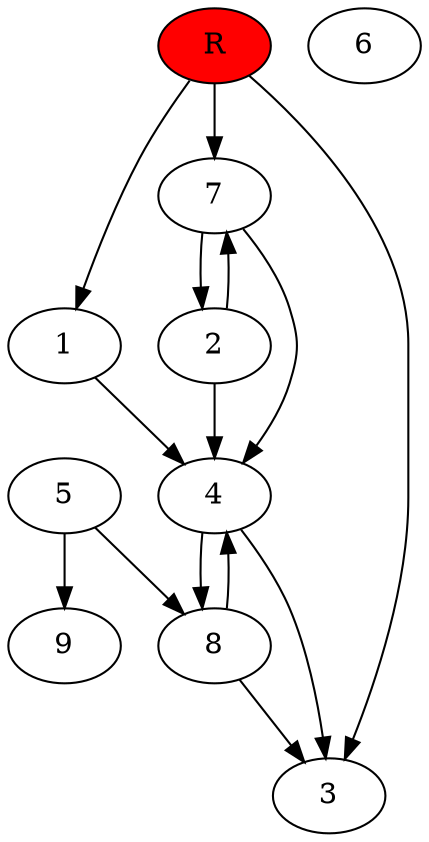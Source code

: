 digraph prb37317 {
	1
	2
	3
	4
	5
	6
	7
	8
	R [fillcolor="#ff0000" style=filled]
	1 -> 4
	2 -> 4
	2 -> 7
	4 -> 3
	4 -> 8
	5 -> 8
	5 -> 9
	7 -> 2
	7 -> 4
	8 -> 3
	8 -> 4
	R -> 1
	R -> 3
	R -> 7
}
